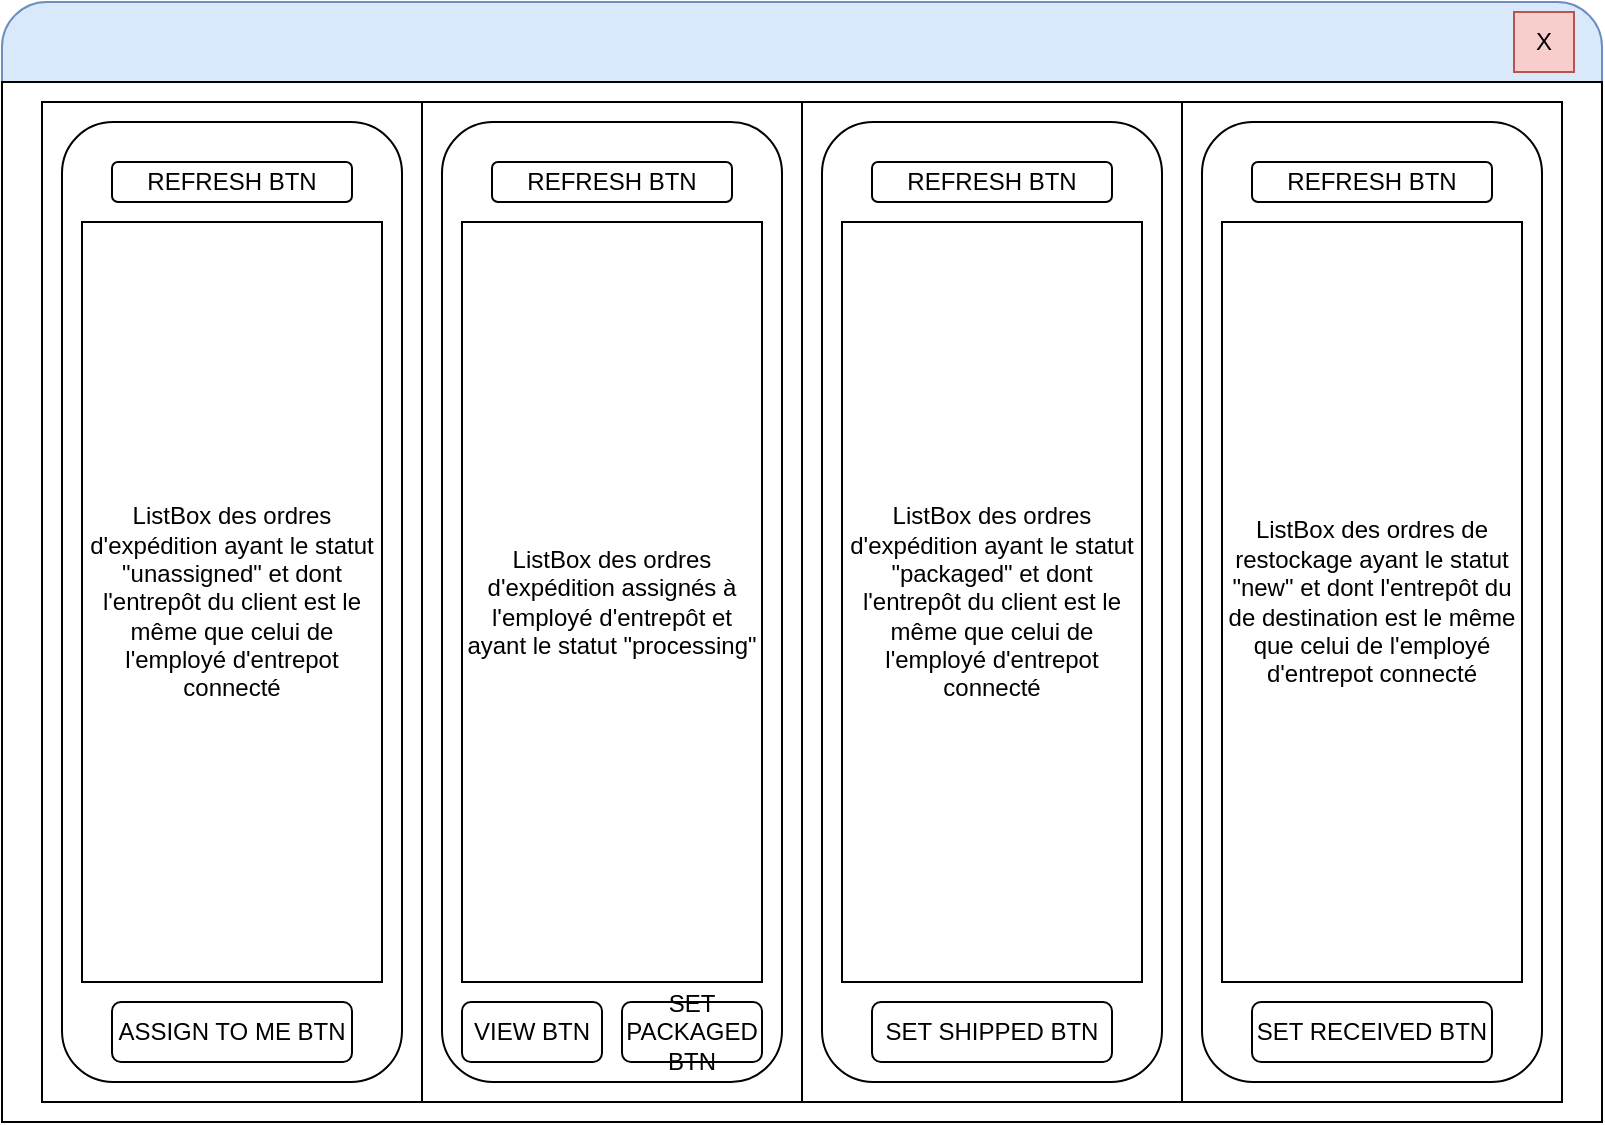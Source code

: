 <mxfile version="24.7.17">
  <diagram name="Page-1" id="4V4LAlEhgf7jdfGt75Ln">
    <mxGraphModel dx="1434" dy="836" grid="1" gridSize="10" guides="1" tooltips="1" connect="1" arrows="1" fold="1" page="1" pageScale="1" pageWidth="850" pageHeight="1100" math="0" shadow="0">
      <root>
        <mxCell id="0" />
        <mxCell id="1" parent="0" />
        <mxCell id="7oJCTgPkj-AoVVujGY5o-1" value="" style="rounded=1;whiteSpace=wrap;html=1;arcSize=4;fillColor=#dae8fc;strokeColor=#6c8ebf;" parent="1" vertex="1">
          <mxGeometry x="40" y="160" width="800" height="560" as="geometry" />
        </mxCell>
        <mxCell id="7oJCTgPkj-AoVVujGY5o-2" value="" style="rounded=0;whiteSpace=wrap;html=1;" parent="1" vertex="1">
          <mxGeometry x="40" y="200" width="800" height="520" as="geometry" />
        </mxCell>
        <mxCell id="7oJCTgPkj-AoVVujGY5o-3" value="X" style="rounded=0;whiteSpace=wrap;html=1;fillColor=#f8cecc;strokeColor=#b85450;spacing=0;verticalAlign=middle;align=center;" parent="1" vertex="1">
          <mxGeometry x="796" y="165" width="30" height="30" as="geometry" />
        </mxCell>
        <mxCell id="7oJCTgPkj-AoVVujGY5o-4" value="" style="rounded=0;whiteSpace=wrap;html=1;" parent="1" vertex="1">
          <mxGeometry x="60" y="210" width="190" height="500" as="geometry" />
        </mxCell>
        <mxCell id="7oJCTgPkj-AoVVujGY5o-5" value="" style="rounded=0;whiteSpace=wrap;html=1;" parent="1" vertex="1">
          <mxGeometry x="250" y="210" width="190" height="500" as="geometry" />
        </mxCell>
        <mxCell id="7oJCTgPkj-AoVVujGY5o-6" value="" style="rounded=0;whiteSpace=wrap;html=1;" parent="1" vertex="1">
          <mxGeometry x="440" y="210" width="190" height="500" as="geometry" />
        </mxCell>
        <mxCell id="7oJCTgPkj-AoVVujGY5o-8" value="" style="rounded=0;whiteSpace=wrap;html=1;" parent="1" vertex="1">
          <mxGeometry x="630" y="210" width="190" height="500" as="geometry" />
        </mxCell>
        <mxCell id="7oJCTgPkj-AoVVujGY5o-10" value="" style="rounded=1;whiteSpace=wrap;html=1;" parent="1" vertex="1">
          <mxGeometry x="70" y="220" width="170" height="480" as="geometry" />
        </mxCell>
        <mxCell id="7oJCTgPkj-AoVVujGY5o-11" value="ListBox des ordres d&#39;expédition ayant le statut &quot;unassigned&quot; et dont l&#39;entrepôt du client est le même que celui de l&#39;employé d&#39;entrepot connecté" style="rounded=0;whiteSpace=wrap;html=1;" parent="1" vertex="1">
          <mxGeometry x="80" y="270" width="150" height="380" as="geometry" />
        </mxCell>
        <mxCell id="7oJCTgPkj-AoVVujGY5o-12" value="REFRESH BTN" style="rounded=1;whiteSpace=wrap;html=1;" parent="1" vertex="1">
          <mxGeometry x="95" y="240" width="120" height="20" as="geometry" />
        </mxCell>
        <mxCell id="7oJCTgPkj-AoVVujGY5o-13" value="ASSIGN TO ME BTN" style="rounded=1;whiteSpace=wrap;html=1;" parent="1" vertex="1">
          <mxGeometry x="95" y="660" width="120" height="30" as="geometry" />
        </mxCell>
        <mxCell id="7oJCTgPkj-AoVVujGY5o-14" value="" style="rounded=1;whiteSpace=wrap;html=1;" parent="1" vertex="1">
          <mxGeometry x="260" y="220" width="170" height="480" as="geometry" />
        </mxCell>
        <mxCell id="7oJCTgPkj-AoVVujGY5o-15" value="ListBox des ordres d&#39;expédition assignés à l&#39;employé d&#39;entrepôt et ayant le statut &quot;processing&quot;" style="rounded=0;whiteSpace=wrap;html=1;" parent="1" vertex="1">
          <mxGeometry x="270" y="270" width="150" height="380" as="geometry" />
        </mxCell>
        <mxCell id="7oJCTgPkj-AoVVujGY5o-16" value="REFRESH BTN" style="rounded=1;whiteSpace=wrap;html=1;" parent="1" vertex="1">
          <mxGeometry x="285" y="240" width="120" height="20" as="geometry" />
        </mxCell>
        <mxCell id="7oJCTgPkj-AoVVujGY5o-17" value="VIEW BTN" style="rounded=1;whiteSpace=wrap;html=1;" parent="1" vertex="1">
          <mxGeometry x="270" y="660" width="70" height="30" as="geometry" />
        </mxCell>
        <mxCell id="7oJCTgPkj-AoVVujGY5o-22" value="" style="rounded=1;whiteSpace=wrap;html=1;" parent="1" vertex="1">
          <mxGeometry x="450" y="220" width="170" height="480" as="geometry" />
        </mxCell>
        <mxCell id="7oJCTgPkj-AoVVujGY5o-20" value="ListBox des ordres d&#39;expédition ayant le statut &quot;packaged&quot;&amp;nbsp;et dont l&#39;entrepôt du client est le même que celui de l&#39;employé d&#39;entrepot connecté" style="rounded=0;whiteSpace=wrap;html=1;" parent="1" vertex="1">
          <mxGeometry x="460" y="270" width="150" height="380" as="geometry" />
        </mxCell>
        <mxCell id="7oJCTgPkj-AoVVujGY5o-21" value="SET SHIPPED BTN" style="rounded=1;whiteSpace=wrap;html=1;" parent="1" vertex="1">
          <mxGeometry x="475" y="660" width="120" height="30" as="geometry" />
        </mxCell>
        <mxCell id="7oJCTgPkj-AoVVujGY5o-23" value="" style="rounded=1;whiteSpace=wrap;html=1;" parent="1" vertex="1">
          <mxGeometry x="640" y="220" width="170" height="480" as="geometry" />
        </mxCell>
        <mxCell id="7oJCTgPkj-AoVVujGY5o-24" value="REFRESH BTN" style="rounded=1;whiteSpace=wrap;html=1;" parent="1" vertex="1">
          <mxGeometry x="475" y="240" width="120" height="20" as="geometry" />
        </mxCell>
        <mxCell id="7oJCTgPkj-AoVVujGY5o-25" value="REFRESH BTN" style="rounded=1;whiteSpace=wrap;html=1;" parent="1" vertex="1">
          <mxGeometry x="665" y="240" width="120" height="20" as="geometry" />
        </mxCell>
        <mxCell id="7oJCTgPkj-AoVVujGY5o-26" value="ListBox des ordres de restockage ayant le statut &quot;new&quot;&amp;nbsp;et dont l&#39;entrepôt du de destination est le même que celui de l&#39;employé d&#39;entrepot connecté" style="rounded=0;whiteSpace=wrap;html=1;" parent="1" vertex="1">
          <mxGeometry x="650" y="270" width="150" height="380" as="geometry" />
        </mxCell>
        <mxCell id="7oJCTgPkj-AoVVujGY5o-27" value="SET RECEIVED BTN" style="rounded=1;whiteSpace=wrap;html=1;" parent="1" vertex="1">
          <mxGeometry x="665" y="660" width="120" height="30" as="geometry" />
        </mxCell>
        <mxCell id="7C_9SUmNjMN0SXHy5IcC-1" value="SET PACKAGED BTN" style="rounded=1;whiteSpace=wrap;html=1;" vertex="1" parent="1">
          <mxGeometry x="350" y="660" width="70" height="30" as="geometry" />
        </mxCell>
      </root>
    </mxGraphModel>
  </diagram>
</mxfile>
